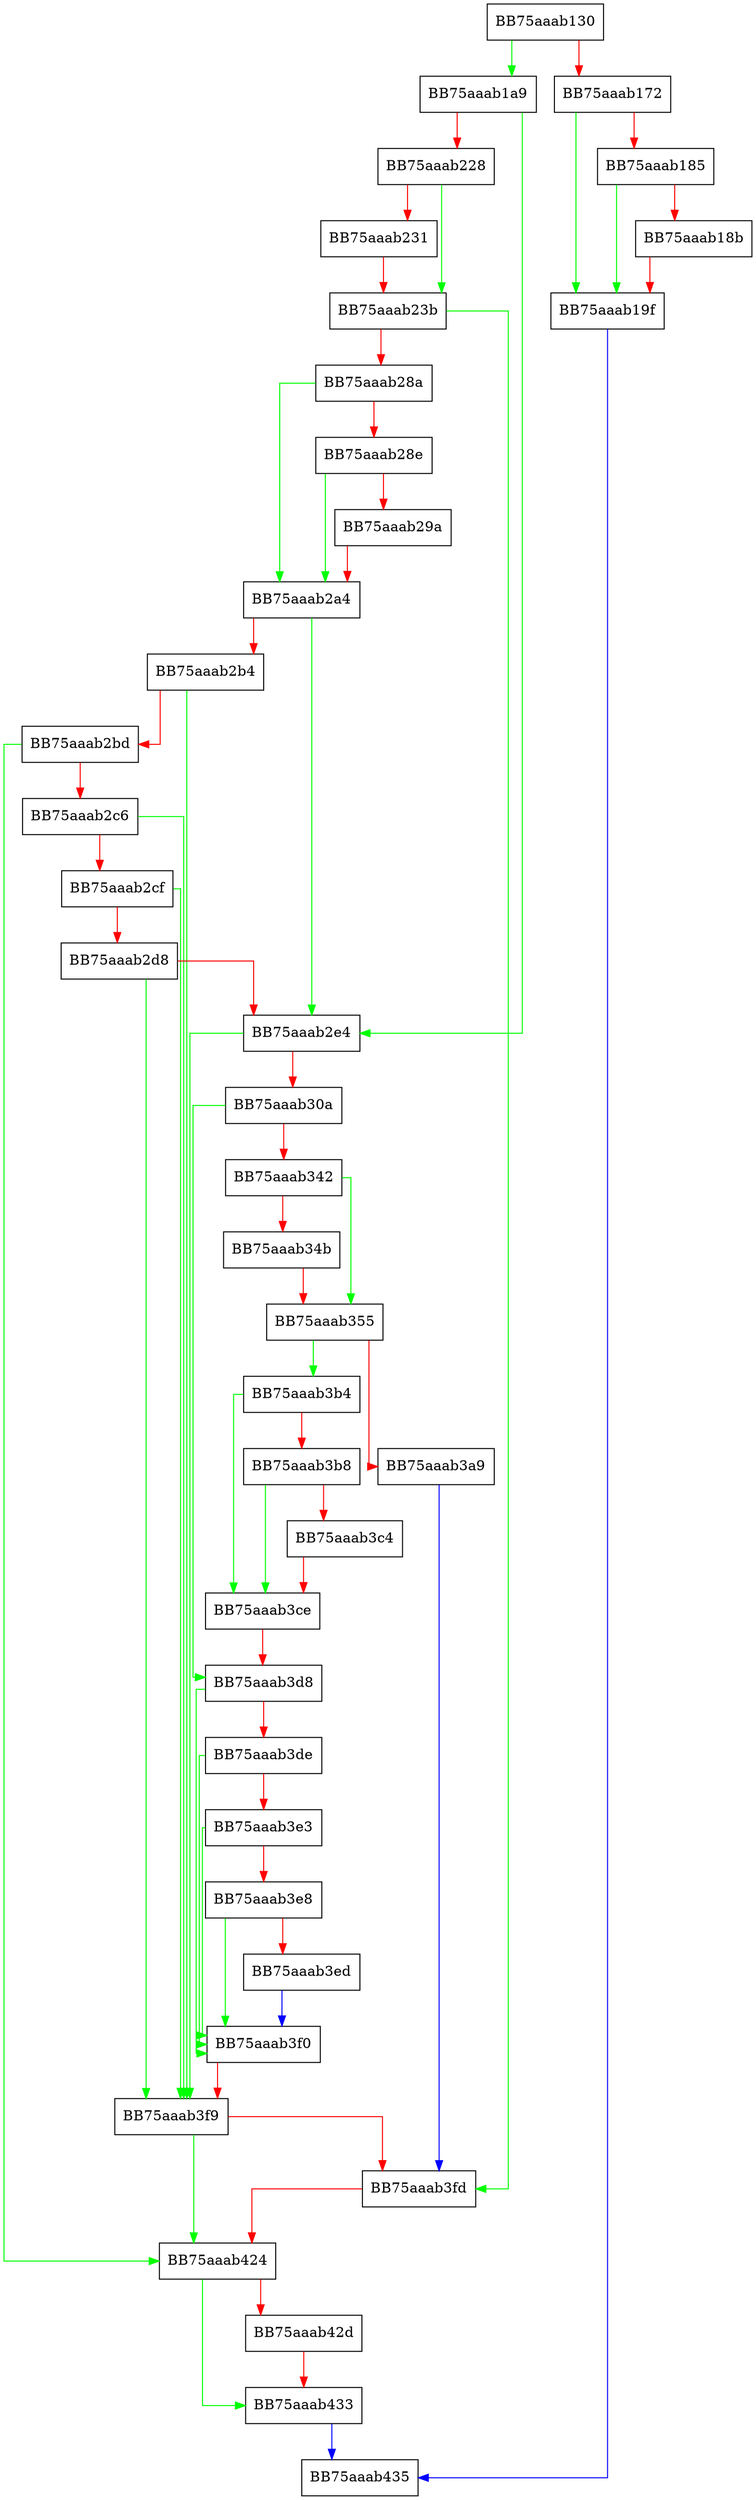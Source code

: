 digraph OpenStream {
  node [shape="box"];
  graph [splines=ortho];
  BB75aaab130 -> BB75aaab1a9 [color="green"];
  BB75aaab130 -> BB75aaab172 [color="red"];
  BB75aaab172 -> BB75aaab19f [color="green"];
  BB75aaab172 -> BB75aaab185 [color="red"];
  BB75aaab185 -> BB75aaab19f [color="green"];
  BB75aaab185 -> BB75aaab18b [color="red"];
  BB75aaab18b -> BB75aaab19f [color="red"];
  BB75aaab19f -> BB75aaab435 [color="blue"];
  BB75aaab1a9 -> BB75aaab2e4 [color="green"];
  BB75aaab1a9 -> BB75aaab228 [color="red"];
  BB75aaab228 -> BB75aaab23b [color="green"];
  BB75aaab228 -> BB75aaab231 [color="red"];
  BB75aaab231 -> BB75aaab23b [color="red"];
  BB75aaab23b -> BB75aaab3fd [color="green"];
  BB75aaab23b -> BB75aaab28a [color="red"];
  BB75aaab28a -> BB75aaab2a4 [color="green"];
  BB75aaab28a -> BB75aaab28e [color="red"];
  BB75aaab28e -> BB75aaab2a4 [color="green"];
  BB75aaab28e -> BB75aaab29a [color="red"];
  BB75aaab29a -> BB75aaab2a4 [color="red"];
  BB75aaab2a4 -> BB75aaab2e4 [color="green"];
  BB75aaab2a4 -> BB75aaab2b4 [color="red"];
  BB75aaab2b4 -> BB75aaab3f9 [color="green"];
  BB75aaab2b4 -> BB75aaab2bd [color="red"];
  BB75aaab2bd -> BB75aaab424 [color="green"];
  BB75aaab2bd -> BB75aaab2c6 [color="red"];
  BB75aaab2c6 -> BB75aaab3f9 [color="green"];
  BB75aaab2c6 -> BB75aaab2cf [color="red"];
  BB75aaab2cf -> BB75aaab3f9 [color="green"];
  BB75aaab2cf -> BB75aaab2d8 [color="red"];
  BB75aaab2d8 -> BB75aaab3f9 [color="green"];
  BB75aaab2d8 -> BB75aaab2e4 [color="red"];
  BB75aaab2e4 -> BB75aaab3f9 [color="green"];
  BB75aaab2e4 -> BB75aaab30a [color="red"];
  BB75aaab30a -> BB75aaab3d8 [color="green"];
  BB75aaab30a -> BB75aaab342 [color="red"];
  BB75aaab342 -> BB75aaab355 [color="green"];
  BB75aaab342 -> BB75aaab34b [color="red"];
  BB75aaab34b -> BB75aaab355 [color="red"];
  BB75aaab355 -> BB75aaab3b4 [color="green"];
  BB75aaab355 -> BB75aaab3a9 [color="red"];
  BB75aaab3a9 -> BB75aaab3fd [color="blue"];
  BB75aaab3b4 -> BB75aaab3ce [color="green"];
  BB75aaab3b4 -> BB75aaab3b8 [color="red"];
  BB75aaab3b8 -> BB75aaab3ce [color="green"];
  BB75aaab3b8 -> BB75aaab3c4 [color="red"];
  BB75aaab3c4 -> BB75aaab3ce [color="red"];
  BB75aaab3ce -> BB75aaab3d8 [color="red"];
  BB75aaab3d8 -> BB75aaab3f0 [color="green"];
  BB75aaab3d8 -> BB75aaab3de [color="red"];
  BB75aaab3de -> BB75aaab3f0 [color="green"];
  BB75aaab3de -> BB75aaab3e3 [color="red"];
  BB75aaab3e3 -> BB75aaab3f0 [color="green"];
  BB75aaab3e3 -> BB75aaab3e8 [color="red"];
  BB75aaab3e8 -> BB75aaab3f0 [color="green"];
  BB75aaab3e8 -> BB75aaab3ed [color="red"];
  BB75aaab3ed -> BB75aaab3f0 [color="blue"];
  BB75aaab3f0 -> BB75aaab3f9 [color="red"];
  BB75aaab3f9 -> BB75aaab424 [color="green"];
  BB75aaab3f9 -> BB75aaab3fd [color="red"];
  BB75aaab3fd -> BB75aaab424 [color="red"];
  BB75aaab424 -> BB75aaab433 [color="green"];
  BB75aaab424 -> BB75aaab42d [color="red"];
  BB75aaab42d -> BB75aaab433 [color="red"];
  BB75aaab433 -> BB75aaab435 [color="blue"];
}